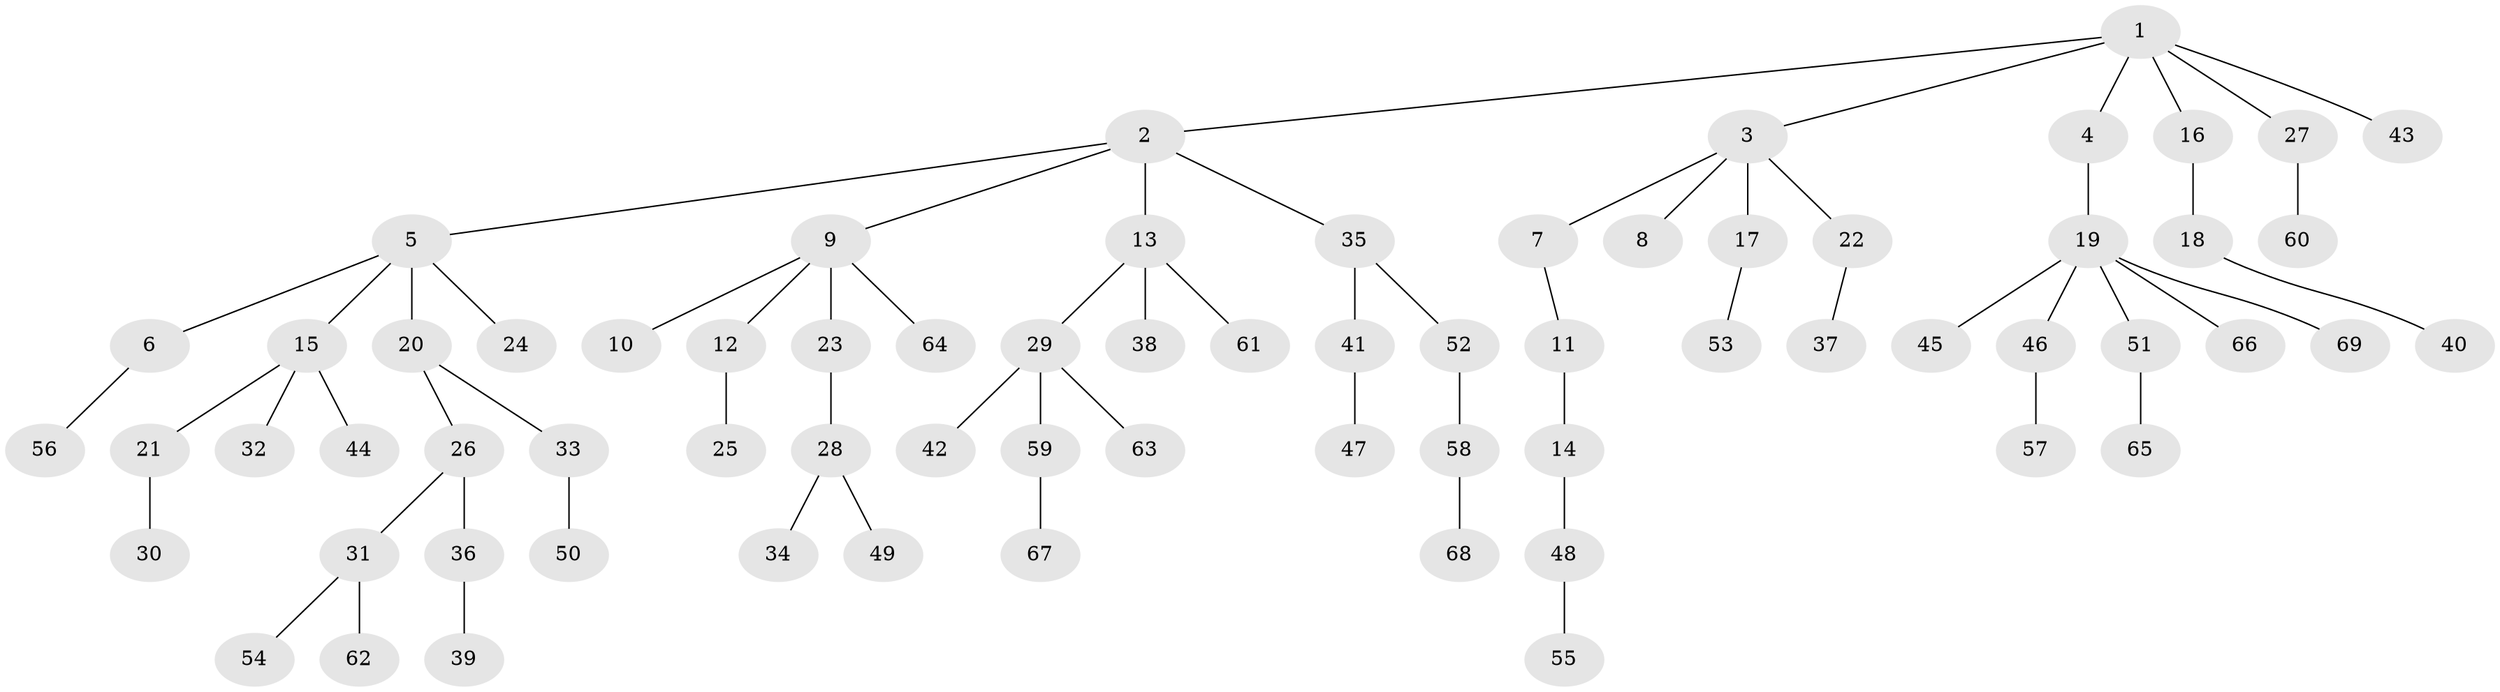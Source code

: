 // coarse degree distribution, {2: 0.22448979591836735, 4: 0.04081632653061224, 5: 0.08163265306122448, 1: 0.5102040816326531, 3: 0.14285714285714285}
// Generated by graph-tools (version 1.1) at 2025/37/03/04/25 23:37:26]
// undirected, 69 vertices, 68 edges
graph export_dot {
  node [color=gray90,style=filled];
  1;
  2;
  3;
  4;
  5;
  6;
  7;
  8;
  9;
  10;
  11;
  12;
  13;
  14;
  15;
  16;
  17;
  18;
  19;
  20;
  21;
  22;
  23;
  24;
  25;
  26;
  27;
  28;
  29;
  30;
  31;
  32;
  33;
  34;
  35;
  36;
  37;
  38;
  39;
  40;
  41;
  42;
  43;
  44;
  45;
  46;
  47;
  48;
  49;
  50;
  51;
  52;
  53;
  54;
  55;
  56;
  57;
  58;
  59;
  60;
  61;
  62;
  63;
  64;
  65;
  66;
  67;
  68;
  69;
  1 -- 2;
  1 -- 3;
  1 -- 4;
  1 -- 16;
  1 -- 27;
  1 -- 43;
  2 -- 5;
  2 -- 9;
  2 -- 13;
  2 -- 35;
  3 -- 7;
  3 -- 8;
  3 -- 17;
  3 -- 22;
  4 -- 19;
  5 -- 6;
  5 -- 15;
  5 -- 20;
  5 -- 24;
  6 -- 56;
  7 -- 11;
  9 -- 10;
  9 -- 12;
  9 -- 23;
  9 -- 64;
  11 -- 14;
  12 -- 25;
  13 -- 29;
  13 -- 38;
  13 -- 61;
  14 -- 48;
  15 -- 21;
  15 -- 32;
  15 -- 44;
  16 -- 18;
  17 -- 53;
  18 -- 40;
  19 -- 45;
  19 -- 46;
  19 -- 51;
  19 -- 66;
  19 -- 69;
  20 -- 26;
  20 -- 33;
  21 -- 30;
  22 -- 37;
  23 -- 28;
  26 -- 31;
  26 -- 36;
  27 -- 60;
  28 -- 34;
  28 -- 49;
  29 -- 42;
  29 -- 59;
  29 -- 63;
  31 -- 54;
  31 -- 62;
  33 -- 50;
  35 -- 41;
  35 -- 52;
  36 -- 39;
  41 -- 47;
  46 -- 57;
  48 -- 55;
  51 -- 65;
  52 -- 58;
  58 -- 68;
  59 -- 67;
}
